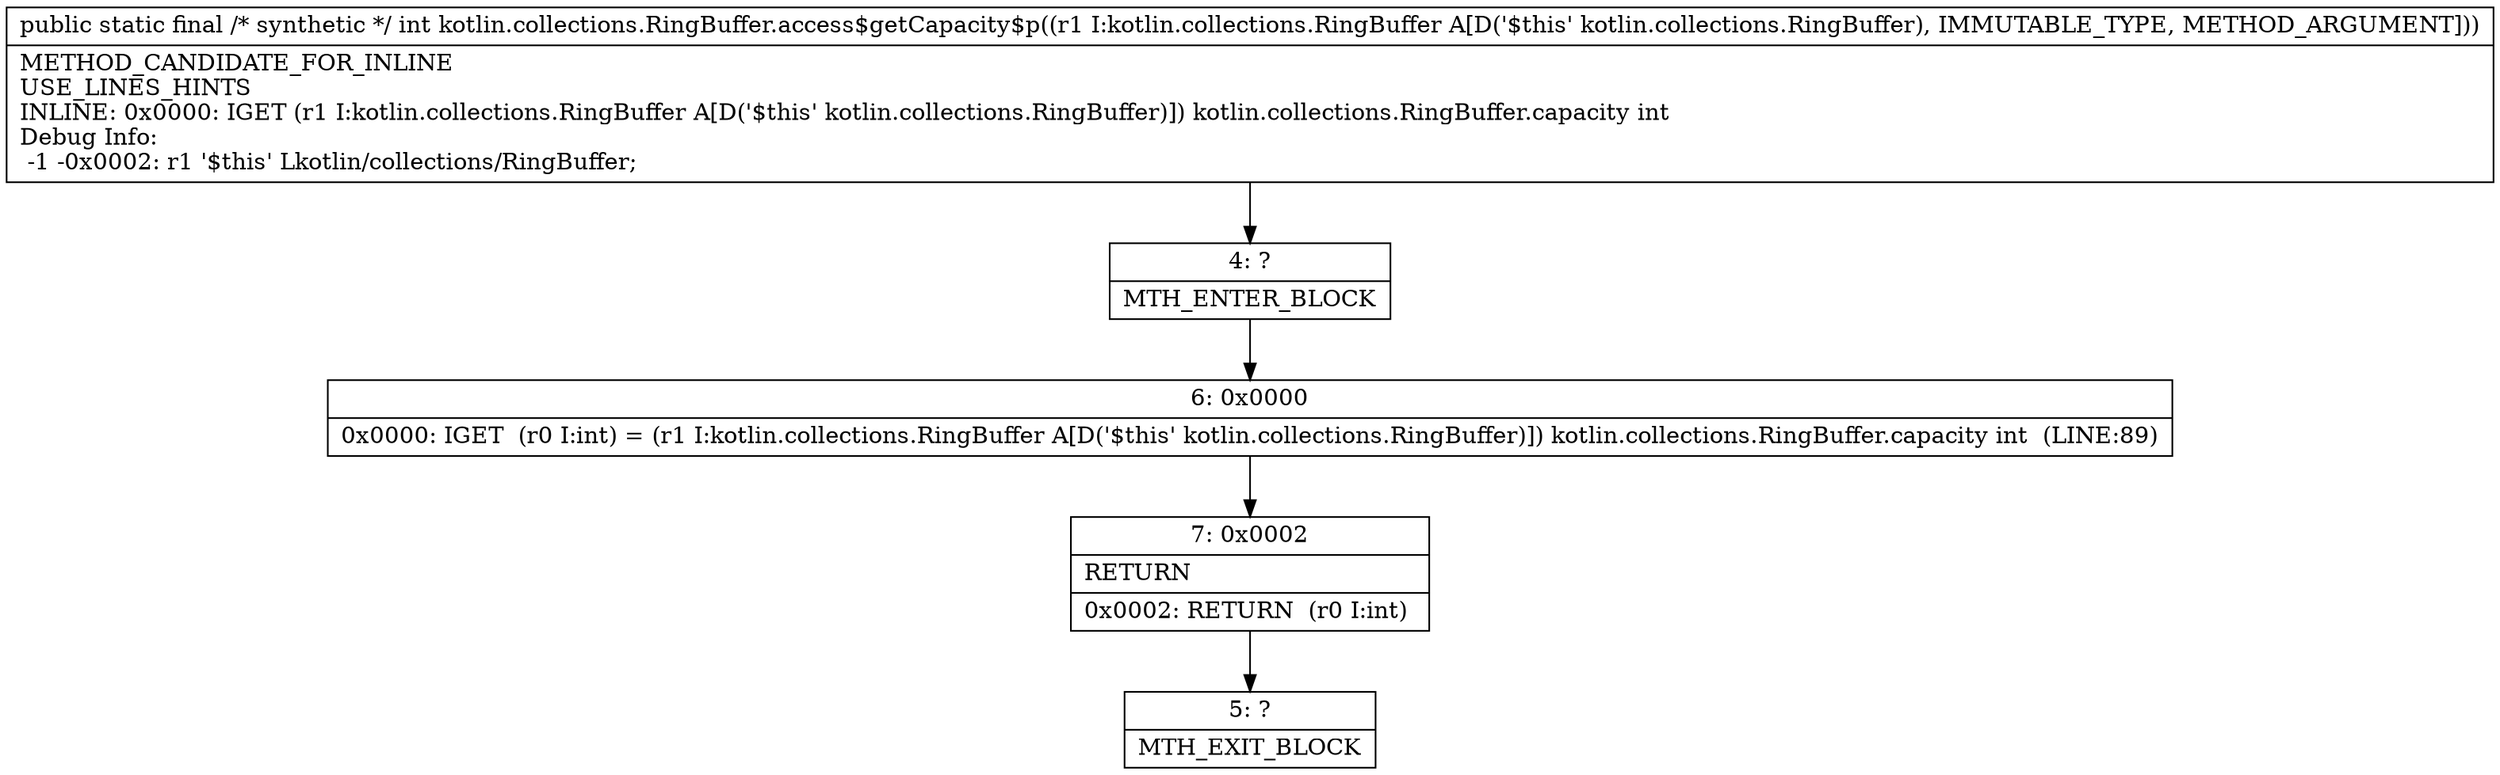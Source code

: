 digraph "CFG forkotlin.collections.RingBuffer.access$getCapacity$p(Lkotlin\/collections\/RingBuffer;)I" {
Node_4 [shape=record,label="{4\:\ ?|MTH_ENTER_BLOCK\l}"];
Node_6 [shape=record,label="{6\:\ 0x0000|0x0000: IGET  (r0 I:int) = (r1 I:kotlin.collections.RingBuffer A[D('$this' kotlin.collections.RingBuffer)]) kotlin.collections.RingBuffer.capacity int  (LINE:89)\l}"];
Node_7 [shape=record,label="{7\:\ 0x0002|RETURN\l|0x0002: RETURN  (r0 I:int) \l}"];
Node_5 [shape=record,label="{5\:\ ?|MTH_EXIT_BLOCK\l}"];
MethodNode[shape=record,label="{public static final \/* synthetic *\/ int kotlin.collections.RingBuffer.access$getCapacity$p((r1 I:kotlin.collections.RingBuffer A[D('$this' kotlin.collections.RingBuffer), IMMUTABLE_TYPE, METHOD_ARGUMENT]))  | METHOD_CANDIDATE_FOR_INLINE\lUSE_LINES_HINTS\lINLINE: 0x0000: IGET  (r1 I:kotlin.collections.RingBuffer A[D('$this' kotlin.collections.RingBuffer)]) kotlin.collections.RingBuffer.capacity int\lDebug Info:\l  \-1 \-0x0002: r1 '$this' Lkotlin\/collections\/RingBuffer;\l}"];
MethodNode -> Node_4;Node_4 -> Node_6;
Node_6 -> Node_7;
Node_7 -> Node_5;
}

